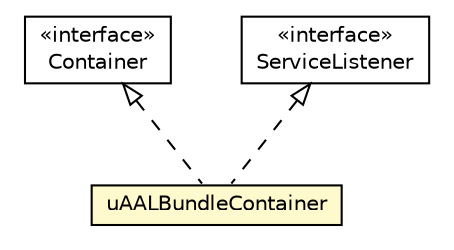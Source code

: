 #!/usr/local/bin/dot
#
# Class diagram 
# Generated by UMLGraph version R5_6-24-gf6e263 (http://www.umlgraph.org/)
#

digraph G {
	edge [fontname="Helvetica",fontsize=10,labelfontname="Helvetica",labelfontsize=10];
	node [fontname="Helvetica",fontsize=10,shape=plaintext];
	nodesep=0.25;
	ranksep=0.5;
	// org.universAAL.middleware.container.Container
	c8713888 [label=<<table title="org.universAAL.middleware.container.Container" border="0" cellborder="1" cellspacing="0" cellpadding="2" port="p" href="../Container.html">
		<tr><td><table border="0" cellspacing="0" cellpadding="1">
<tr><td align="center" balign="center"> &#171;interface&#187; </td></tr>
<tr><td align="center" balign="center"> Container </td></tr>
		</table></td></tr>
		</table>>, URL="../Container.html", fontname="Helvetica", fontcolor="black", fontsize=10.0];
	// org.universAAL.middleware.container.osgi.uAALBundleContainer
	c8715034 [label=<<table title="org.universAAL.middleware.container.osgi.uAALBundleContainer" border="0" cellborder="1" cellspacing="0" cellpadding="2" port="p" bgcolor="lemonChiffon" href="./uAALBundleContainer.html">
		<tr><td><table border="0" cellspacing="0" cellpadding="1">
<tr><td align="center" balign="center"> uAALBundleContainer </td></tr>
		</table></td></tr>
		</table>>, URL="./uAALBundleContainer.html", fontname="Helvetica", fontcolor="black", fontsize=10.0];
	//org.universAAL.middleware.container.osgi.uAALBundleContainer implements org.universAAL.middleware.container.Container
	c8713888:p -> c8715034:p [dir=back,arrowtail=empty,style=dashed];
	//org.universAAL.middleware.container.osgi.uAALBundleContainer implements org.osgi.framework.ServiceListener
	c8716699:p -> c8715034:p [dir=back,arrowtail=empty,style=dashed];
	// org.osgi.framework.ServiceListener
	c8716699 [label=<<table title="org.osgi.framework.ServiceListener" border="0" cellborder="1" cellspacing="0" cellpadding="2" port="p" href="http://java.sun.com/j2se/1.4.2/docs/api/org/osgi/framework/ServiceListener.html">
		<tr><td><table border="0" cellspacing="0" cellpadding="1">
<tr><td align="center" balign="center"> &#171;interface&#187; </td></tr>
<tr><td align="center" balign="center"> ServiceListener </td></tr>
		</table></td></tr>
		</table>>, URL="http://java.sun.com/j2se/1.4.2/docs/api/org/osgi/framework/ServiceListener.html", fontname="Helvetica", fontcolor="black", fontsize=10.0];
}

